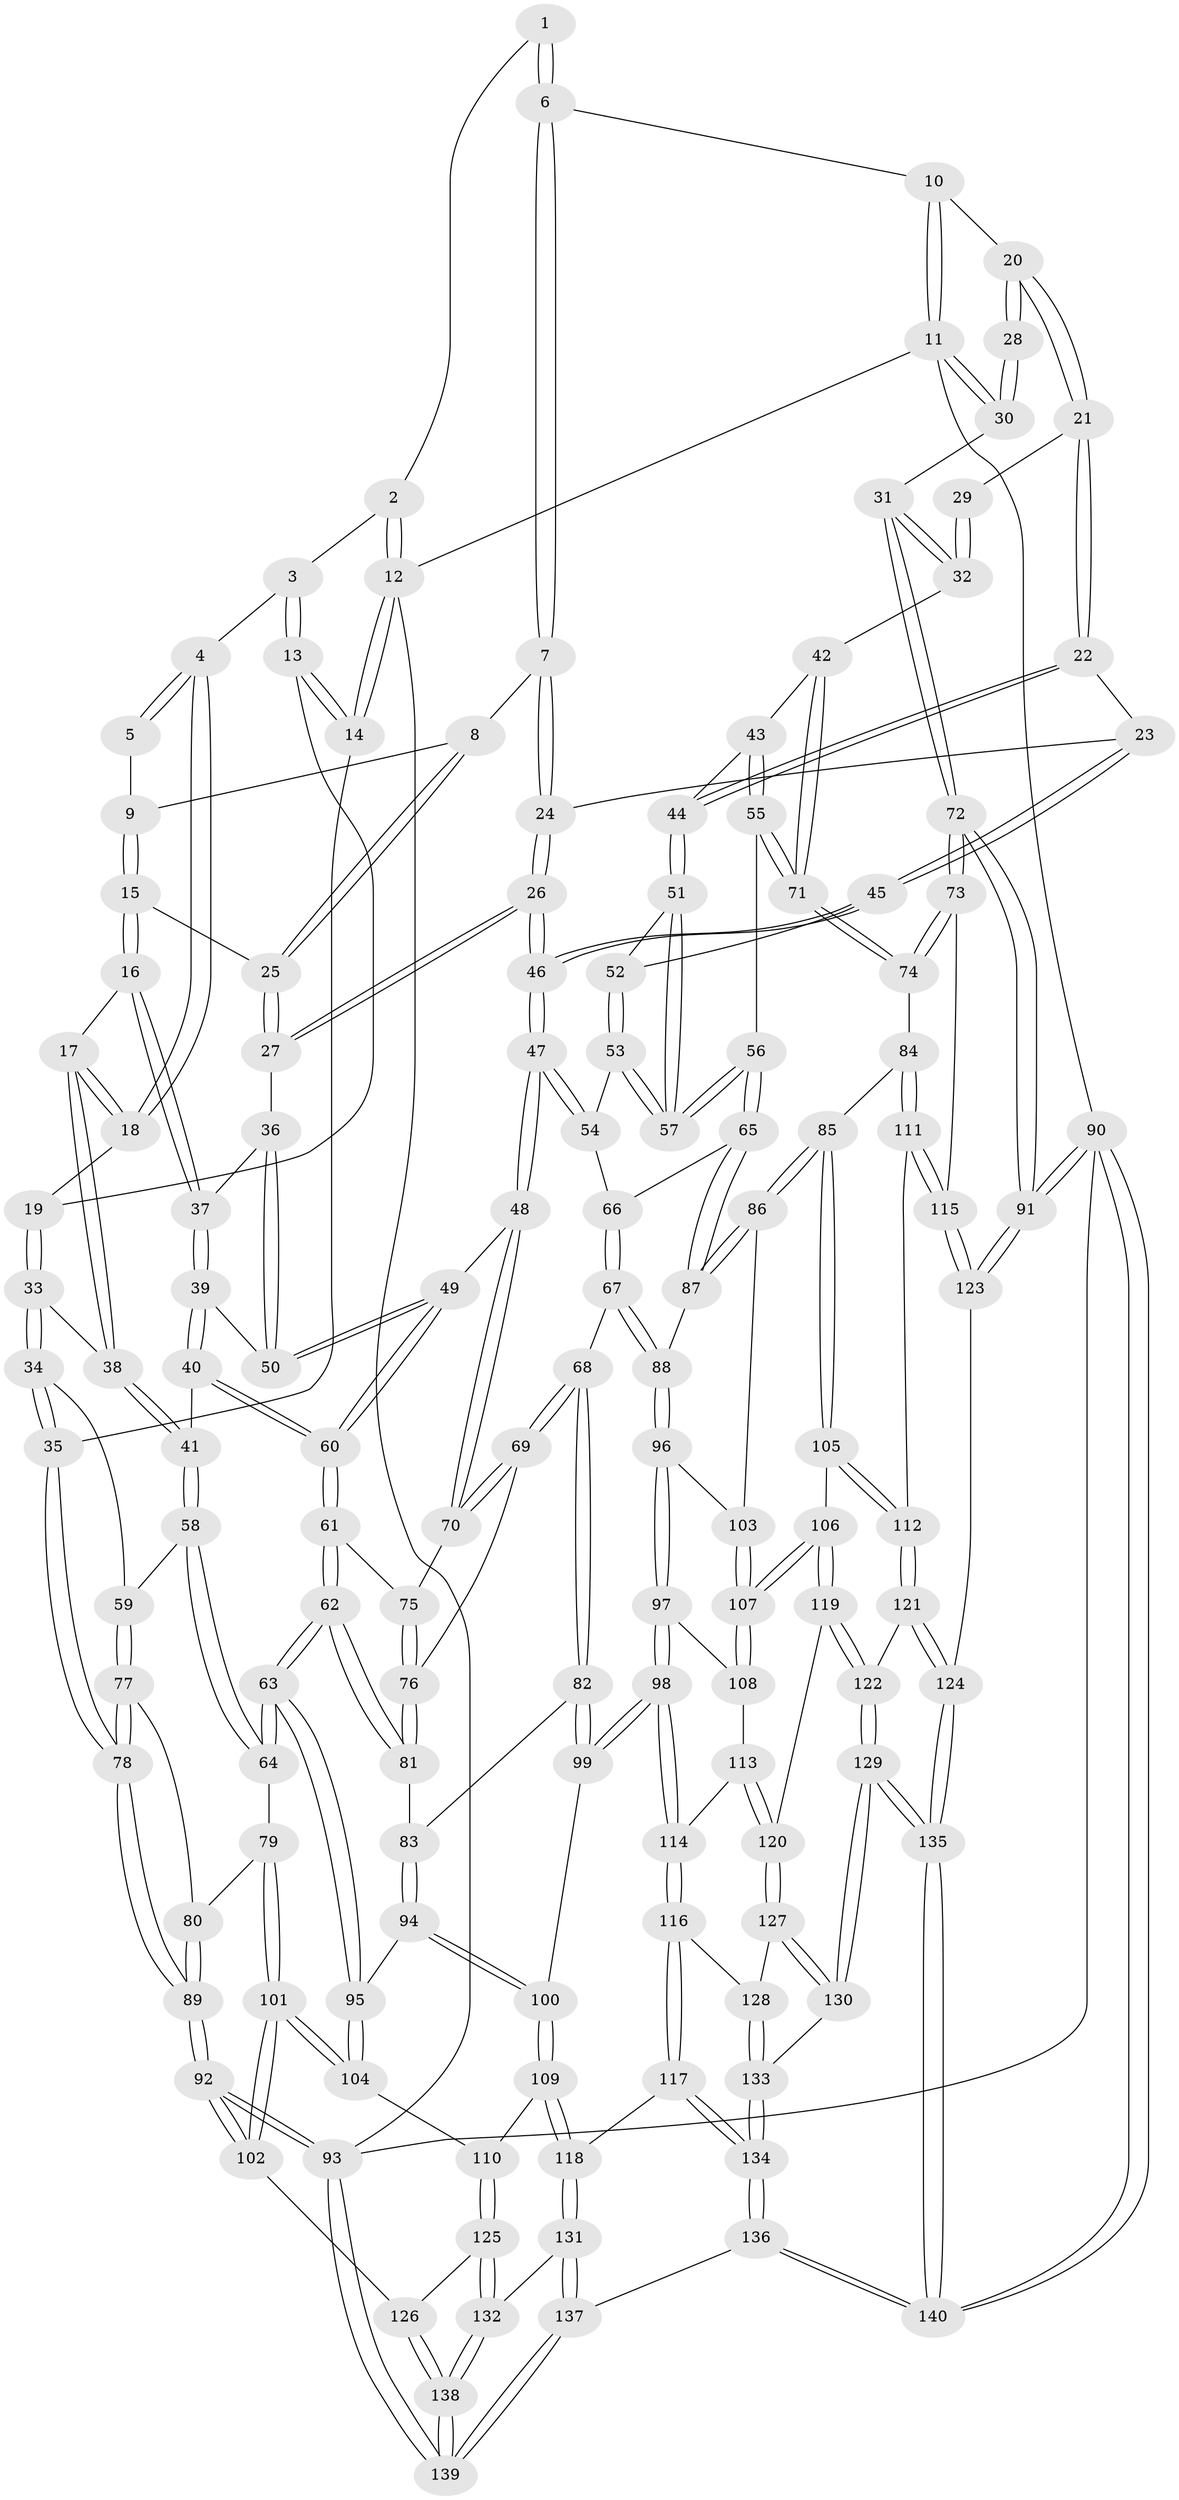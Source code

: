 // Generated by graph-tools (version 1.1) at 2025/17/03/09/25 04:17:23]
// undirected, 140 vertices, 347 edges
graph export_dot {
graph [start="1"]
  node [color=gray90,style=filled];
  1 [pos="+0.24571045571545874+0"];
  2 [pos="+0+0"];
  3 [pos="+0.06264495167987963+0"];
  4 [pos="+0.18770770879255955+0.04611022081848103"];
  5 [pos="+0.24531057556414418+0"];
  6 [pos="+0.584266264009851+0"];
  7 [pos="+0.4567743229087534+0.04940127756150962"];
  8 [pos="+0.45508827448251127+0.05100583690076746"];
  9 [pos="+0.29378114666310784+0.02689929527942847"];
  10 [pos="+0.6790483864381351+0"];
  11 [pos="+1+0"];
  12 [pos="+0+0"];
  13 [pos="+0.08723274438553923+0.10117259661734933"];
  14 [pos="+0+0.19517591956534966"];
  15 [pos="+0.2596279314939916+0.1381857676932316"];
  16 [pos="+0.2462312253048896+0.1477483850028974"];
  17 [pos="+0.20422039873326184+0.14232462032108817"];
  18 [pos="+0.17748567088468598+0.13016458739107217"];
  19 [pos="+0.14501342923762078+0.13197019005986552"];
  20 [pos="+0.7383801633335861+0.021795698655499903"];
  21 [pos="+0.7362763286001357+0.10866015067367392"];
  22 [pos="+0.727377386308093+0.16137034686385995"];
  23 [pos="+0.624215371304762+0.18731056875795843"];
  24 [pos="+0.5542637138087129+0.17145446519747995"];
  25 [pos="+0.41538239990257914+0.11244989119556512"];
  26 [pos="+0.46900875249623053+0.2325983110095983"];
  27 [pos="+0.4258164759206663+0.1919615114778847"];
  28 [pos="+0.9651881377073067+0.08654913226745509"];
  29 [pos="+0.9386830356450592+0.15441366595791478"];
  30 [pos="+1+0"];
  31 [pos="+1+0.311072923367017"];
  32 [pos="+0.9711377959273604+0.30523926440238125"];
  33 [pos="+0.06726493785305844+0.2707579319309388"];
  34 [pos="+0+0.3044088885474823"];
  35 [pos="+0+0.25481651986567655"];
  36 [pos="+0.36574093573511246+0.2351191471162458"];
  37 [pos="+0.2909752813994242+0.23714265946669694"];
  38 [pos="+0.1702789776600253+0.3033781975253877"];
  39 [pos="+0.27481698664708515+0.3194484760474052"];
  40 [pos="+0.2543594564576875+0.340953118000769"];
  41 [pos="+0.19701536687972843+0.33392124163535375"];
  42 [pos="+0.9656979645536832+0.30671887332830156"];
  43 [pos="+0.7634080094533325+0.22331611181525152"];
  44 [pos="+0.7419356579523042+0.19983842550251607"];
  45 [pos="+0.5458685515143166+0.2877615318047394"];
  46 [pos="+0.48661974501890043+0.297358733899273"];
  47 [pos="+0.45547295322743725+0.3535991340528271"];
  48 [pos="+0.4447890387440715+0.3603168559700089"];
  49 [pos="+0.4394245416846951+0.3579692775829951"];
  50 [pos="+0.40563856705663026+0.33838139572656856"];
  51 [pos="+0.6507949276629241+0.31796537046316503"];
  52 [pos="+0.5912372460932545+0.3204730690223619"];
  53 [pos="+0.5753018197189274+0.3886024335255132"];
  54 [pos="+0.5410837454760097+0.3940249249620772"];
  55 [pos="+0.7572283682961594+0.4386831276051545"];
  56 [pos="+0.6627935796297559+0.43577769440753195"];
  57 [pos="+0.6604179143790431+0.4320808109255991"];
  58 [pos="+0.1286239736710576+0.4070618356154604"];
  59 [pos="+0.06770599189053536+0.3966985375086433"];
  60 [pos="+0.27187431537418255+0.4095655766604994"];
  61 [pos="+0.27270349850862635+0.4176263202828245"];
  62 [pos="+0.2483751033179345+0.5000068810238616"];
  63 [pos="+0.19986231892006484+0.5291336941989583"];
  64 [pos="+0.19121101355755718+0.5260377767257773"];
  65 [pos="+0.6367609358450719+0.4716322952197317"];
  66 [pos="+0.543026390229389+0.4269181923849522"];
  67 [pos="+0.5282124425689002+0.5174376949727231"];
  68 [pos="+0.46529860276280377+0.48164832446987493"];
  69 [pos="+0.4495915605446308+0.4478629021152415"];
  70 [pos="+0.443249384546757+0.36699338294062556"];
  71 [pos="+0.8364498267279966+0.49926695733134946"];
  72 [pos="+1+0.617901523290321"];
  73 [pos="+0.923342141133099+0.5994641703936201"];
  74 [pos="+0.8491020095698429+0.5562796872452505"];
  75 [pos="+0.3563350702225367+0.42888399919245074"];
  76 [pos="+0.3668975686709849+0.47765075552408975"];
  77 [pos="+0.04270333901597343+0.47272341237267523"];
  78 [pos="+0+0.49968500325678267"];
  79 [pos="+0.09250752412994945+0.5436478977399049"];
  80 [pos="+0.06911071581777394+0.5171138772650852"];
  81 [pos="+0.3374859682577009+0.5273890118945151"];
  82 [pos="+0.39593946973052235+0.5474287937511719"];
  83 [pos="+0.3384709358816726+0.5284002547434891"];
  84 [pos="+0.8211902483290593+0.5757128672707637"];
  85 [pos="+0.7495096277722249+0.6044090900909991"];
  86 [pos="+0.7045362543070418+0.5895805140002323"];
  87 [pos="+0.6285156755161064+0.4852848107339994"];
  88 [pos="+0.5486301471794423+0.5399921243602975"];
  89 [pos="+0+0.5762362336957261"];
  90 [pos="+1+1"];
  91 [pos="+1+0.7496629247146773"];
  92 [pos="+0+0.7625987447547861"];
  93 [pos="+0+1"];
  94 [pos="+0.3273277946511211+0.6359238867163904"];
  95 [pos="+0.20564373248438564+0.5656232299194074"];
  96 [pos="+0.5462991237962235+0.5829014919948413"];
  97 [pos="+0.54016708318864+0.5889280849592923"];
  98 [pos="+0.446187340597976+0.6397389154832794"];
  99 [pos="+0.4441868265644943+0.638889845384979"];
  100 [pos="+0.337118744616578+0.6576302505836581"];
  101 [pos="+0+0.6915793307879184"];
  102 [pos="+0+0.7501093697510377"];
  103 [pos="+0.5904751404710641+0.6065149303973282"];
  104 [pos="+0.1912597406521753+0.6690110914356544"];
  105 [pos="+0.6929310947485074+0.6998071824261592"];
  106 [pos="+0.6577795299962858+0.7182195234484491"];
  107 [pos="+0.635574464689721+0.6914027904015104"];
  108 [pos="+0.5540745077528224+0.6880121355876827"];
  109 [pos="+0.2850528822209914+0.7393028253353902"];
  110 [pos="+0.22738267137205984+0.7178147278574645"];
  111 [pos="+0.7909075483351616+0.7390991536977144"];
  112 [pos="+0.7696846215388269+0.7518100744973145"];
  113 [pos="+0.5464833687122019+0.713265455441817"];
  114 [pos="+0.4615623776426717+0.734378796896437"];
  115 [pos="+0.8839353005640452+0.7628538982636072"];
  116 [pos="+0.45558395828013765+0.7581711882280469"];
  117 [pos="+0.33472743809358596+0.8100690696969225"];
  118 [pos="+0.32174302078696504+0.8039779125044175"];
  119 [pos="+0.6520971415245663+0.7306815259449417"];
  120 [pos="+0.6053045485092028+0.7592200858457399"];
  121 [pos="+0.7621956404152012+0.8069535948978468"];
  122 [pos="+0.6952468709326418+0.8080904555976332"];
  123 [pos="+0.8990122250027591+0.8296229808561715"];
  124 [pos="+0.8489638549794312+0.9135992877845421"];
  125 [pos="+0.10218802553503556+0.8405698303797523"];
  126 [pos="+0.08872914521119457+0.8387513170630169"];
  127 [pos="+0.5888203673002222+0.7866777241563054"];
  128 [pos="+0.4570468872814569+0.7596718406001969"];
  129 [pos="+0.641343119876056+0.9164884753685533"];
  130 [pos="+0.5837506641413219+0.8936340804389554"];
  131 [pos="+0.197672595768187+0.8993610665091432"];
  132 [pos="+0.15935364337032945+0.880818523282602"];
  133 [pos="+0.5242430305106804+0.9060979779852539"];
  134 [pos="+0.41748568864049784+0.9956463680689294"];
  135 [pos="+0.8241708318826668+1"];
  136 [pos="+0.35756189708052805+1"];
  137 [pos="+0.2990180251351169+1"];
  138 [pos="+0.06046367415369318+1"];
  139 [pos="+0+1"];
  140 [pos="+0.8855257557192998+1"];
  1 -- 2;
  1 -- 6;
  1 -- 6;
  2 -- 3;
  2 -- 12;
  2 -- 12;
  3 -- 4;
  3 -- 13;
  3 -- 13;
  4 -- 5;
  4 -- 5;
  4 -- 18;
  4 -- 18;
  5 -- 9;
  6 -- 7;
  6 -- 7;
  6 -- 10;
  7 -- 8;
  7 -- 24;
  7 -- 24;
  8 -- 9;
  8 -- 25;
  8 -- 25;
  9 -- 15;
  9 -- 15;
  10 -- 11;
  10 -- 11;
  10 -- 20;
  11 -- 12;
  11 -- 30;
  11 -- 30;
  11 -- 90;
  12 -- 14;
  12 -- 14;
  12 -- 93;
  13 -- 14;
  13 -- 14;
  13 -- 19;
  14 -- 35;
  15 -- 16;
  15 -- 16;
  15 -- 25;
  16 -- 17;
  16 -- 37;
  16 -- 37;
  17 -- 18;
  17 -- 18;
  17 -- 38;
  17 -- 38;
  18 -- 19;
  19 -- 33;
  19 -- 33;
  20 -- 21;
  20 -- 21;
  20 -- 28;
  20 -- 28;
  21 -- 22;
  21 -- 22;
  21 -- 29;
  22 -- 23;
  22 -- 44;
  22 -- 44;
  23 -- 24;
  23 -- 45;
  23 -- 45;
  24 -- 26;
  24 -- 26;
  25 -- 27;
  25 -- 27;
  26 -- 27;
  26 -- 27;
  26 -- 46;
  26 -- 46;
  27 -- 36;
  28 -- 30;
  28 -- 30;
  29 -- 32;
  29 -- 32;
  30 -- 31;
  31 -- 32;
  31 -- 32;
  31 -- 72;
  31 -- 72;
  32 -- 42;
  33 -- 34;
  33 -- 34;
  33 -- 38;
  34 -- 35;
  34 -- 35;
  34 -- 59;
  35 -- 78;
  35 -- 78;
  36 -- 37;
  36 -- 50;
  36 -- 50;
  37 -- 39;
  37 -- 39;
  38 -- 41;
  38 -- 41;
  39 -- 40;
  39 -- 40;
  39 -- 50;
  40 -- 41;
  40 -- 60;
  40 -- 60;
  41 -- 58;
  41 -- 58;
  42 -- 43;
  42 -- 71;
  42 -- 71;
  43 -- 44;
  43 -- 55;
  43 -- 55;
  44 -- 51;
  44 -- 51;
  45 -- 46;
  45 -- 46;
  45 -- 52;
  46 -- 47;
  46 -- 47;
  47 -- 48;
  47 -- 48;
  47 -- 54;
  47 -- 54;
  48 -- 49;
  48 -- 70;
  48 -- 70;
  49 -- 50;
  49 -- 50;
  49 -- 60;
  49 -- 60;
  51 -- 52;
  51 -- 57;
  51 -- 57;
  52 -- 53;
  52 -- 53;
  53 -- 54;
  53 -- 57;
  53 -- 57;
  54 -- 66;
  55 -- 56;
  55 -- 71;
  55 -- 71;
  56 -- 57;
  56 -- 57;
  56 -- 65;
  56 -- 65;
  58 -- 59;
  58 -- 64;
  58 -- 64;
  59 -- 77;
  59 -- 77;
  60 -- 61;
  60 -- 61;
  61 -- 62;
  61 -- 62;
  61 -- 75;
  62 -- 63;
  62 -- 63;
  62 -- 81;
  62 -- 81;
  63 -- 64;
  63 -- 64;
  63 -- 95;
  63 -- 95;
  64 -- 79;
  65 -- 66;
  65 -- 87;
  65 -- 87;
  66 -- 67;
  66 -- 67;
  67 -- 68;
  67 -- 88;
  67 -- 88;
  68 -- 69;
  68 -- 69;
  68 -- 82;
  68 -- 82;
  69 -- 70;
  69 -- 70;
  69 -- 76;
  70 -- 75;
  71 -- 74;
  71 -- 74;
  72 -- 73;
  72 -- 73;
  72 -- 91;
  72 -- 91;
  73 -- 74;
  73 -- 74;
  73 -- 115;
  74 -- 84;
  75 -- 76;
  75 -- 76;
  76 -- 81;
  76 -- 81;
  77 -- 78;
  77 -- 78;
  77 -- 80;
  78 -- 89;
  78 -- 89;
  79 -- 80;
  79 -- 101;
  79 -- 101;
  80 -- 89;
  80 -- 89;
  81 -- 83;
  82 -- 83;
  82 -- 99;
  82 -- 99;
  83 -- 94;
  83 -- 94;
  84 -- 85;
  84 -- 111;
  84 -- 111;
  85 -- 86;
  85 -- 86;
  85 -- 105;
  85 -- 105;
  86 -- 87;
  86 -- 87;
  86 -- 103;
  87 -- 88;
  88 -- 96;
  88 -- 96;
  89 -- 92;
  89 -- 92;
  90 -- 91;
  90 -- 91;
  90 -- 140;
  90 -- 140;
  90 -- 93;
  91 -- 123;
  91 -- 123;
  92 -- 93;
  92 -- 93;
  92 -- 102;
  92 -- 102;
  93 -- 139;
  93 -- 139;
  94 -- 95;
  94 -- 100;
  94 -- 100;
  95 -- 104;
  95 -- 104;
  96 -- 97;
  96 -- 97;
  96 -- 103;
  97 -- 98;
  97 -- 98;
  97 -- 108;
  98 -- 99;
  98 -- 99;
  98 -- 114;
  98 -- 114;
  99 -- 100;
  100 -- 109;
  100 -- 109;
  101 -- 102;
  101 -- 102;
  101 -- 104;
  101 -- 104;
  102 -- 126;
  103 -- 107;
  103 -- 107;
  104 -- 110;
  105 -- 106;
  105 -- 112;
  105 -- 112;
  106 -- 107;
  106 -- 107;
  106 -- 119;
  106 -- 119;
  107 -- 108;
  107 -- 108;
  108 -- 113;
  109 -- 110;
  109 -- 118;
  109 -- 118;
  110 -- 125;
  110 -- 125;
  111 -- 112;
  111 -- 115;
  111 -- 115;
  112 -- 121;
  112 -- 121;
  113 -- 114;
  113 -- 120;
  113 -- 120;
  114 -- 116;
  114 -- 116;
  115 -- 123;
  115 -- 123;
  116 -- 117;
  116 -- 117;
  116 -- 128;
  117 -- 118;
  117 -- 134;
  117 -- 134;
  118 -- 131;
  118 -- 131;
  119 -- 120;
  119 -- 122;
  119 -- 122;
  120 -- 127;
  120 -- 127;
  121 -- 122;
  121 -- 124;
  121 -- 124;
  122 -- 129;
  122 -- 129;
  123 -- 124;
  124 -- 135;
  124 -- 135;
  125 -- 126;
  125 -- 132;
  125 -- 132;
  126 -- 138;
  126 -- 138;
  127 -- 128;
  127 -- 130;
  127 -- 130;
  128 -- 133;
  128 -- 133;
  129 -- 130;
  129 -- 130;
  129 -- 135;
  129 -- 135;
  130 -- 133;
  131 -- 132;
  131 -- 137;
  131 -- 137;
  132 -- 138;
  132 -- 138;
  133 -- 134;
  133 -- 134;
  134 -- 136;
  134 -- 136;
  135 -- 140;
  135 -- 140;
  136 -- 137;
  136 -- 140;
  136 -- 140;
  137 -- 139;
  137 -- 139;
  138 -- 139;
  138 -- 139;
}
